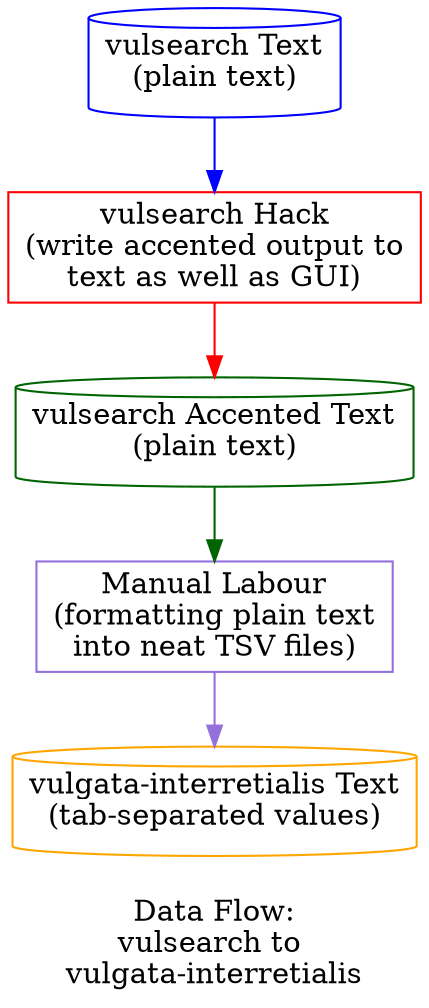 digraph {
    label = "\nData Flow:\nvulsearch to \nvulgata-interretialis";
    node [shape = box;];
    
    vulsearchText -> vulsearchHack [color = blue;];
    vulsearchHack -> vulsearchAccentedText [color = red;];
    vulsearchAccentedText -> manualLabour [color = darkgreen;];
    manualLabour -> vulgataInterretialisText [color = mediumpurple;];
    
    vulsearchText [label = "vulsearch Text\n(plain text)";shape = cylinder;color=blue;];
    vulsearchHack [label = "vulsearch Hack\n(write accented output to\ntext as well as GUI)";color=red;];
    vulsearchAccentedText [label = "vulsearch Accented Text\n(plain text)";shape = cylinder;color=darkgreen;];
    manualLabour [label = "Manual Labour\n(formatting plain text\ninto neat TSV files)";color=mediumpurple;];
    vulgataInterretialisText [label = "vulgata-interretialis Text\n(tab-separated values)";shape = cylinder;color=orange;];
}
